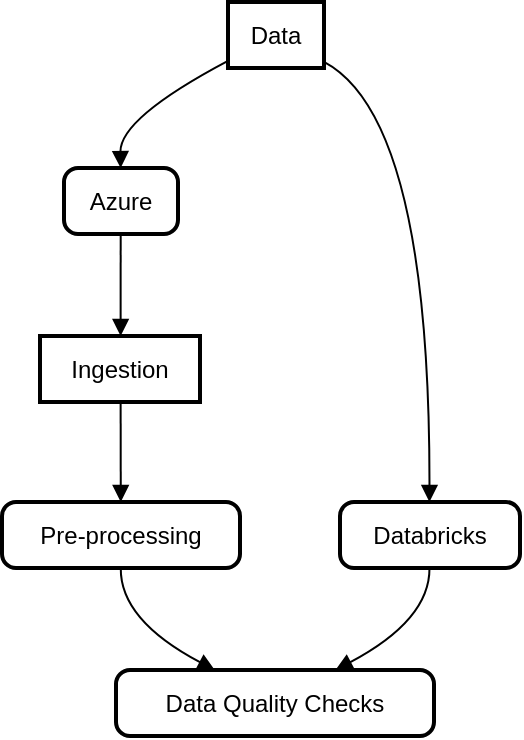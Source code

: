 <mxfile version="22.1.0" type="github">
  <diagram name="Page-1" id="hvkSNkSnapVHsSa8nqqC">
    <mxGraphModel>
      <root>
        <mxCell id="0" />
        <mxCell id="1" parent="0" />
        <mxCell id="2" value="Data" style="whiteSpace=wrap;strokeWidth=2;" vertex="1" parent="1">
          <mxGeometry x="113" width="48" height="33" as="geometry" />
        </mxCell>
        <mxCell id="3" value="Azure" style="rounded=1;absoluteArcSize=1;arcSize=14;whiteSpace=wrap;strokeWidth=2;" vertex="1" parent="1">
          <mxGeometry x="31" y="83" width="57" height="33" as="geometry" />
        </mxCell>
        <mxCell id="4" value="Databricks" style="rounded=1;absoluteArcSize=1;arcSize=14;whiteSpace=wrap;strokeWidth=2;" vertex="1" parent="1">
          <mxGeometry x="169" y="250" width="90" height="33" as="geometry" />
        </mxCell>
        <mxCell id="5" value="Ingestion" style="whiteSpace=wrap;strokeWidth=2;" vertex="1" parent="1">
          <mxGeometry x="19" y="167" width="80" height="33" as="geometry" />
        </mxCell>
        <mxCell id="6" value="Pre-processing" style="rounded=1;absoluteArcSize=1;arcSize=14;whiteSpace=wrap;strokeWidth=2;" vertex="1" parent="1">
          <mxGeometry y="250" width="119" height="33" as="geometry" />
        </mxCell>
        <mxCell id="7" value="Data Quality Checks" style="rounded=1;absoluteArcSize=1;arcSize=14;whiteSpace=wrap;strokeWidth=2;" vertex="1" parent="1">
          <mxGeometry x="57" y="334" width="159" height="33" as="geometry" />
        </mxCell>
        <mxCell id="8" value="" style="curved=1;startArrow=none;endArrow=block;exitX=-0.01;exitY=0.899;entryX=0.497;entryY=0.012;" edge="1" parent="1" source="2" target="3">
          <mxGeometry relative="1" as="geometry">
            <Array as="points">
              <mxPoint x="59" y="58" />
            </Array>
          </mxGeometry>
        </mxCell>
        <mxCell id="9" value="" style="curved=1;startArrow=none;endArrow=block;exitX=0.99;exitY=0.899;entryX=0.497;entryY=0.006;" edge="1" parent="1" source="2" target="4">
          <mxGeometry relative="1" as="geometry">
            <Array as="points">
              <mxPoint x="214" y="58" />
            </Array>
          </mxGeometry>
        </mxCell>
        <mxCell id="10" value="" style="curved=1;startArrow=none;endArrow=block;exitX=0.497;exitY=1.024;entryX=0.504;entryY=-0.006;" edge="1" parent="1" source="3" target="5">
          <mxGeometry relative="1" as="geometry">
            <Array as="points" />
          </mxGeometry>
        </mxCell>
        <mxCell id="11" value="" style="curved=1;startArrow=none;endArrow=block;exitX=0.504;exitY=1.006;entryX=0.499;entryY=0.006;" edge="1" parent="1" source="5" target="6">
          <mxGeometry relative="1" as="geometry">
            <Array as="points" />
          </mxGeometry>
        </mxCell>
        <mxCell id="12" value="" style="curved=1;startArrow=none;endArrow=block;exitX=0.499;exitY=1.018;entryX=0.306;entryY=-0.012;" edge="1" parent="1" source="6" target="7">
          <mxGeometry relative="1" as="geometry">
            <Array as="points">
              <mxPoint x="59" y="309" />
            </Array>
          </mxGeometry>
        </mxCell>
        <mxCell id="13" value="" style="curved=1;startArrow=none;endArrow=block;exitX=0.497;exitY=1.018;entryX=0.695;entryY=-0.012;" edge="1" parent="1" source="4" target="7">
          <mxGeometry relative="1" as="geometry">
            <Array as="points">
              <mxPoint x="214" y="309" />
            </Array>
          </mxGeometry>
        </mxCell>
      </root>
    </mxGraphModel>
  </diagram>
</mxfile>
